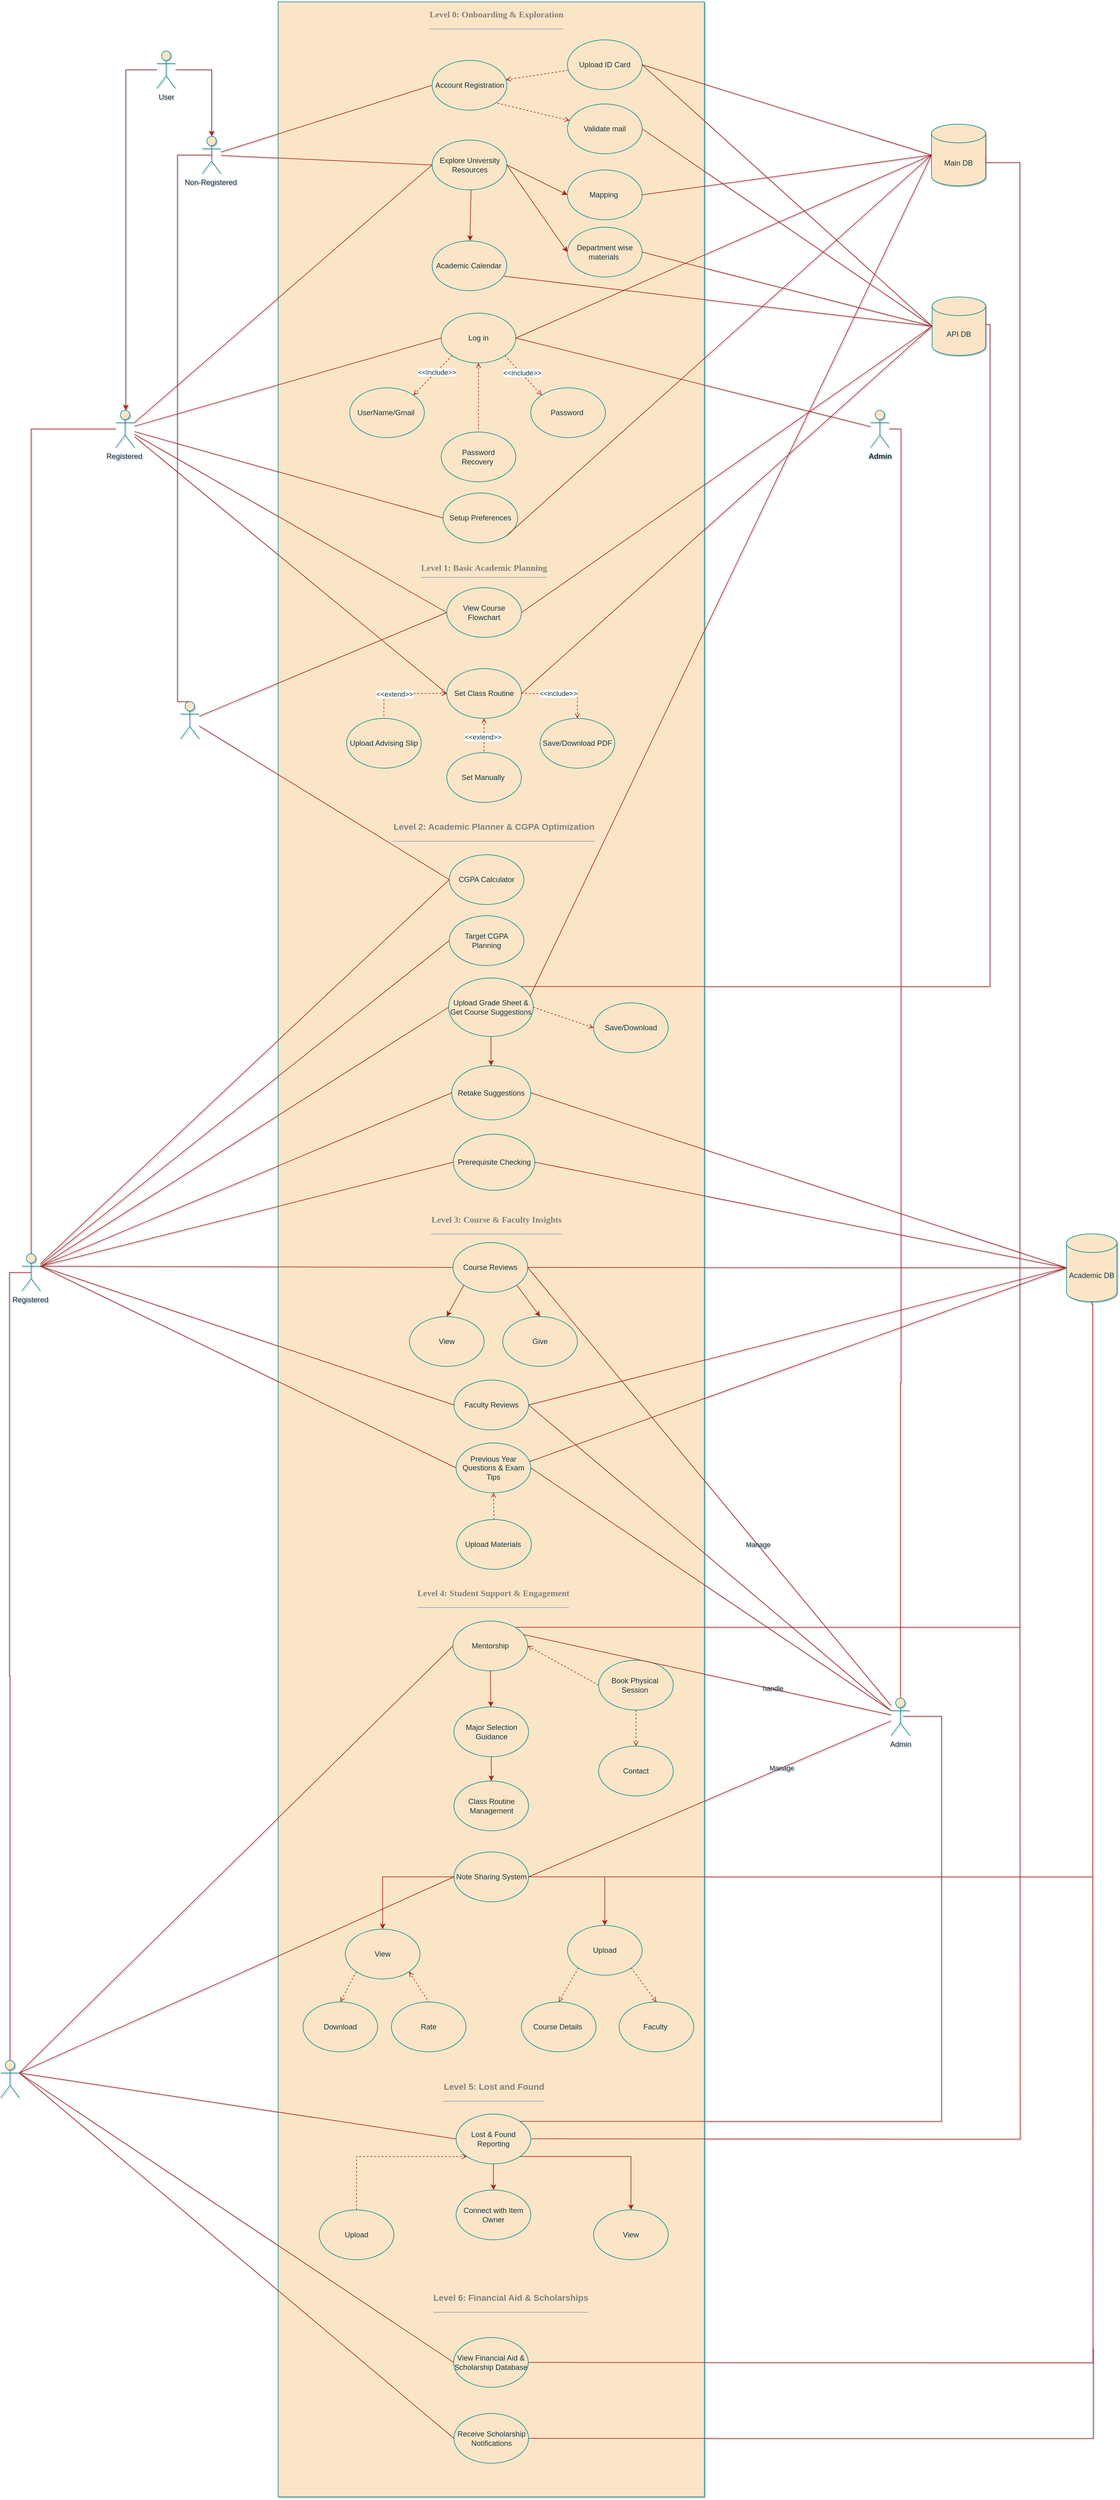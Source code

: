 <mxfile version="26.2.14">
  <diagram name="Page-1" id="P93JPWheiozPxKUeNlvs">
    <mxGraphModel dx="1562" dy="1827" grid="0" gridSize="10" guides="1" tooltips="1" connect="1" arrows="0" fold="1" page="0" pageScale="1" pageWidth="1100" pageHeight="850" background="none" math="0" shadow="1">
      <root>
        <mxCell id="0" />
        <mxCell id="1" parent="0" />
        <mxCell id="xz2P--zzeJn1XuwoJLOq-37" style="rounded=0;orthogonalLoop=1;jettySize=auto;html=1;endArrow=none;startFill=0;entryX=0.5;entryY=0.5;entryDx=0;entryDy=0;entryPerimeter=0;edgeStyle=elbowEdgeStyle;exitX=0.5;exitY=0;exitDx=0;exitDy=0;exitPerimeter=0;labelBackgroundColor=none;fontColor=default;strokeColor=#A8201A;" parent="1" source="xz2P--zzeJn1XuwoJLOq-36" edge="1">
          <mxGeometry relative="1" as="geometry">
            <mxPoint x="65" y="647" as="sourcePoint" />
            <mxPoint x="92" y="-263.0" as="targetPoint" />
            <Array as="points">
              <mxPoint x="36" y="236" />
            </Array>
          </mxGeometry>
        </mxCell>
        <mxCell id="wq_cdWP_0D8ncxT4c9OT-6" value="Non-Registered&amp;nbsp;" style="shape=umlActor;verticalLabelPosition=bottom;verticalAlign=top;html=1;outlineConnect=0;labelBackgroundColor=none;fillColor=#FAE5C7;strokeColor=#0F8B8D;fontColor=#143642;" parent="1" vertex="1">
          <mxGeometry x="76" y="-293" width="30" height="60" as="geometry" />
        </mxCell>
        <mxCell id="wq_cdWP_0D8ncxT4c9OT-16" value="" style="whiteSpace=wrap;html=1;labelBackgroundColor=none;fillColor=#FAE5C7;strokeColor=#0F8B8D;fontColor=#143642;" parent="1" vertex="1">
          <mxGeometry x="358" y="-497" width="309" height="23" as="geometry" />
        </mxCell>
        <mxCell id="wq_cdWP_0D8ncxT4c9OT-1" value="" style="rounded=0;whiteSpace=wrap;html=1;labelBackgroundColor=none;fillColor=#FAE5C7;strokeColor=#0F8B8D;fontColor=#143642;" parent="1" vertex="1">
          <mxGeometry x="198" y="-509" width="685" height="4008" as="geometry" />
        </mxCell>
        <mxCell id="wq_cdWP_0D8ncxT4c9OT-5" value="" style="edgeStyle=orthogonalEdgeStyle;rounded=0;orthogonalLoop=1;jettySize=auto;html=1;labelBackgroundColor=none;fontColor=default;strokeColor=#A8201A;" parent="1" source="wq_cdWP_0D8ncxT4c9OT-2" target="wq_cdWP_0D8ncxT4c9OT-4" edge="1">
          <mxGeometry relative="1" as="geometry">
            <Array as="points">
              <mxPoint x="-47" y="-400" />
            </Array>
          </mxGeometry>
        </mxCell>
        <mxCell id="wq_cdWP_0D8ncxT4c9OT-7" value="" style="edgeStyle=orthogonalEdgeStyle;rounded=0;orthogonalLoop=1;jettySize=auto;html=1;labelBackgroundColor=none;fontColor=default;strokeColor=#A8201A;" parent="1" source="wq_cdWP_0D8ncxT4c9OT-2" target="wq_cdWP_0D8ncxT4c9OT-6" edge="1">
          <mxGeometry relative="1" as="geometry" />
        </mxCell>
        <mxCell id="wq_cdWP_0D8ncxT4c9OT-2" value="User" style="shape=umlActor;verticalLabelPosition=bottom;verticalAlign=top;html=1;outlineConnect=0;labelBackgroundColor=none;fillColor=#FAE5C7;strokeColor=#0F8B8D;fontColor=#143642;" parent="1" vertex="1">
          <mxGeometry x="3" y="-430" width="30" height="60" as="geometry" />
        </mxCell>
        <mxCell id="wq_cdWP_0D8ncxT4c9OT-3" value="&lt;b&gt;Admin&lt;/b&gt;" style="shape=umlActor;verticalLabelPosition=bottom;verticalAlign=top;html=1;outlineConnect=0;labelBackgroundColor=none;fillColor=#FAE5C7;strokeColor=#0F8B8D;fontColor=#143642;" parent="1" vertex="1">
          <mxGeometry x="1150" y="147" width="30" height="60" as="geometry" />
        </mxCell>
        <mxCell id="wq_cdWP_0D8ncxT4c9OT-41" style="rounded=0;orthogonalLoop=1;jettySize=auto;html=1;entryX=0;entryY=0.5;entryDx=0;entryDy=0;labelBackgroundColor=none;fontColor=default;endArrow=none;startFill=0;strokeColor=#A8201A;" parent="1" source="wq_cdWP_0D8ncxT4c9OT-4" target="wq_cdWP_0D8ncxT4c9OT-39" edge="1">
          <mxGeometry relative="1" as="geometry" />
        </mxCell>
        <mxCell id="wq_cdWP_0D8ncxT4c9OT-42" style="rounded=0;orthogonalLoop=1;jettySize=auto;html=1;entryX=0;entryY=0.5;entryDx=0;entryDy=0;labelBackgroundColor=none;fontColor=default;endArrow=none;startFill=0;strokeColor=#A8201A;" parent="1" source="wq_cdWP_0D8ncxT4c9OT-4" target="wq_cdWP_0D8ncxT4c9OT-12" edge="1">
          <mxGeometry relative="1" as="geometry" />
        </mxCell>
        <mxCell id="wq_cdWP_0D8ncxT4c9OT-43" style="rounded=0;orthogonalLoop=1;jettySize=auto;html=1;entryX=0;entryY=0.5;entryDx=0;entryDy=0;endArrow=none;startFill=0;labelBackgroundColor=none;fontColor=default;exitX=1;exitY=0.333;exitDx=0;exitDy=0;exitPerimeter=0;strokeColor=#A8201A;" parent="1" source="wq_cdWP_0D8ncxT4c9OT-4" target="wq_cdWP_0D8ncxT4c9OT-9" edge="1">
          <mxGeometry relative="1" as="geometry">
            <mxPoint x="-32" y="131" as="sourcePoint" />
          </mxGeometry>
        </mxCell>
        <mxCell id="wq_cdWP_0D8ncxT4c9OT-53" value="" style="edgeStyle=orthogonalEdgeStyle;rounded=0;orthogonalLoop=1;jettySize=auto;html=1;labelBackgroundColor=none;fontColor=default;endArrow=none;startFill=0;strokeColor=#A8201A;" parent="1" source="wq_cdWP_0D8ncxT4c9OT-4" target="wq_cdWP_0D8ncxT4c9OT-52" edge="1">
          <mxGeometry relative="1" as="geometry" />
        </mxCell>
        <mxCell id="wq_cdWP_0D8ncxT4c9OT-4" value="Registered&amp;nbsp;" style="shape=umlActor;verticalLabelPosition=bottom;verticalAlign=top;html=1;outlineConnect=0;labelBackgroundColor=none;fillColor=#FAE5C7;strokeColor=#0F8B8D;fontColor=#143642;" parent="1" vertex="1">
          <mxGeometry x="-63" y="147" width="30" height="60" as="geometry" />
        </mxCell>
        <mxCell id="wq_cdWP_0D8ncxT4c9OT-38" style="rounded=0;orthogonalLoop=1;jettySize=auto;html=1;entryX=0;entryY=0.5;entryDx=0;entryDy=0;labelBackgroundColor=none;fontColor=default;endArrow=none;startFill=0;strokeColor=#A8201A;" parent="1" source="wq_cdWP_0D8ncxT4c9OT-6" target="wq_cdWP_0D8ncxT4c9OT-8" edge="1">
          <mxGeometry relative="1" as="geometry" />
        </mxCell>
        <mxCell id="wq_cdWP_0D8ncxT4c9OT-57" style="rounded=0;orthogonalLoop=1;jettySize=auto;html=1;entryX=0;entryY=0.5;entryDx=0;entryDy=0;labelBackgroundColor=none;fontColor=default;endArrow=none;startFill=0;strokeColor=#A8201A;" parent="1" source="wq_cdWP_0D8ncxT4c9OT-6" target="wq_cdWP_0D8ncxT4c9OT-9" edge="1">
          <mxGeometry relative="1" as="geometry" />
        </mxCell>
        <mxCell id="wq_cdWP_0D8ncxT4c9OT-45" value="" style="rounded=0;orthogonalLoop=1;jettySize=auto;html=1;dashed=1;endArrow=none;endFill=0;labelBackgroundColor=none;fontColor=default;strokeColor=#A8201A;startArrow=open;startFill=0;" parent="1" source="wq_cdWP_0D8ncxT4c9OT-8" target="wq_cdWP_0D8ncxT4c9OT-44" edge="1">
          <mxGeometry relative="1" as="geometry" />
        </mxCell>
        <mxCell id="wq_cdWP_0D8ncxT4c9OT-8" value="Account Registration" style="ellipse;whiteSpace=wrap;html=1;labelBackgroundColor=none;fillColor=#FAE5C7;strokeColor=#0F8B8D;fontColor=#143642;" parent="1" vertex="1">
          <mxGeometry x="445.5" y="-415" width="120" height="80" as="geometry" />
        </mxCell>
        <mxCell id="wq_cdWP_0D8ncxT4c9OT-55" value="" style="rounded=0;orthogonalLoop=1;jettySize=auto;html=1;labelBackgroundColor=none;fontColor=default;endArrow=classic;startFill=0;endFill=1;entryX=0;entryY=0.5;entryDx=0;entryDy=0;exitX=1;exitY=0.5;exitDx=0;exitDy=0;strokeColor=#A8201A;" parent="1" source="wq_cdWP_0D8ncxT4c9OT-9" target="wq_cdWP_0D8ncxT4c9OT-54" edge="1">
          <mxGeometry relative="1" as="geometry" />
        </mxCell>
        <mxCell id="T9pe41_OrmJiy2pwNrou-3" style="rounded=0;orthogonalLoop=1;jettySize=auto;html=1;exitX=0.521;exitY=0.997;exitDx=0;exitDy=0;labelBackgroundColor=none;fontColor=default;strokeColor=#A8201A;exitPerimeter=0;" parent="1" source="wq_cdWP_0D8ncxT4c9OT-9" target="T9pe41_OrmJiy2pwNrou-2" edge="1">
          <mxGeometry relative="1" as="geometry" />
        </mxCell>
        <mxCell id="wq_cdWP_0D8ncxT4c9OT-9" value="Explore University Resources" style="ellipse;whiteSpace=wrap;html=1;labelBackgroundColor=none;fillColor=#FAE5C7;strokeColor=#0F8B8D;fontColor=#143642;" parent="1" vertex="1">
          <mxGeometry x="445.5" y="-287" width="120" height="80" as="geometry" />
        </mxCell>
        <mxCell id="xz2P--zzeJn1XuwoJLOq-43" style="rounded=0;orthogonalLoop=1;jettySize=auto;html=1;exitX=0;exitY=0.5;exitDx=0;exitDy=0;endArrow=none;startFill=0;labelBackgroundColor=none;strokeColor=#A8201A;fontColor=default;" parent="1" source="wq_cdWP_0D8ncxT4c9OT-10" target="xz2P--zzeJn1XuwoJLOq-36" edge="1">
          <mxGeometry relative="1" as="geometry" />
        </mxCell>
        <mxCell id="xz2P--zzeJn1XuwoJLOq-44" style="rounded=0;orthogonalLoop=1;jettySize=auto;html=1;exitX=0;exitY=0.5;exitDx=0;exitDy=0;endArrow=none;startFill=0;labelBackgroundColor=none;strokeColor=#A8201A;fontColor=default;" parent="1" source="wq_cdWP_0D8ncxT4c9OT-10" target="wq_cdWP_0D8ncxT4c9OT-52" edge="1">
          <mxGeometry relative="1" as="geometry" />
        </mxCell>
        <mxCell id="wq_cdWP_0D8ncxT4c9OT-10" value="CGPA Calculator" style="ellipse;whiteSpace=wrap;html=1;labelBackgroundColor=none;fillColor=#FAE5C7;strokeColor=#0F8B8D;fontColor=#143642;" parent="1" vertex="1">
          <mxGeometry x="473" y="861" width="120" height="80" as="geometry" />
        </mxCell>
        <mxCell id="xz2P--zzeJn1XuwoJLOq-22" style="rounded=0;orthogonalLoop=1;jettySize=auto;html=1;exitX=1;exitY=0.5;exitDx=0;exitDy=0;entryX=0;entryY=0.5;entryDx=0;entryDy=0;entryPerimeter=0;endArrow=none;startFill=0;labelBackgroundColor=none;fontColor=default;strokeColor=#A8201A;" parent="1" source="wq_cdWP_0D8ncxT4c9OT-11" target="T9pe41_OrmJiy2pwNrou-7" edge="1">
          <mxGeometry relative="1" as="geometry">
            <mxPoint x="1118.5" y="111.75" as="targetPoint" />
          </mxGeometry>
        </mxCell>
        <mxCell id="xz2P--zzeJn1XuwoJLOq-26" style="rounded=0;orthogonalLoop=1;jettySize=auto;html=1;exitX=0;exitY=0.5;exitDx=0;exitDy=0;endArrow=none;startFill=0;labelBackgroundColor=none;fontColor=default;strokeColor=#A8201A;" parent="1" source="wq_cdWP_0D8ncxT4c9OT-11" target="wq_cdWP_0D8ncxT4c9OT-4" edge="1">
          <mxGeometry relative="1" as="geometry" />
        </mxCell>
        <mxCell id="xz2P--zzeJn1XuwoJLOq-39" style="rounded=0;orthogonalLoop=1;jettySize=auto;html=1;exitX=0;exitY=0.5;exitDx=0;exitDy=0;endArrow=none;startFill=0;labelBackgroundColor=none;fontColor=default;strokeColor=#A8201A;" parent="1" source="wq_cdWP_0D8ncxT4c9OT-11" target="xz2P--zzeJn1XuwoJLOq-36" edge="1">
          <mxGeometry relative="1" as="geometry" />
        </mxCell>
        <mxCell id="wq_cdWP_0D8ncxT4c9OT-11" value="View Course Flowchart" style="ellipse;whiteSpace=wrap;html=1;labelBackgroundColor=none;fillColor=#FAE5C7;strokeColor=#0F8B8D;fontColor=#143642;" parent="1" vertex="1">
          <mxGeometry x="469" y="432" width="120" height="80" as="geometry" />
        </mxCell>
        <mxCell id="wq_cdWP_0D8ncxT4c9OT-12" value="Setup Preferences" style="ellipse;whiteSpace=wrap;html=1;labelBackgroundColor=none;fillColor=#FAE5C7;strokeColor=#0F8B8D;fontColor=#143642;" parent="1" vertex="1">
          <mxGeometry x="463" y="280" width="120" height="80" as="geometry" />
        </mxCell>
        <mxCell id="xz2P--zzeJn1XuwoJLOq-28" style="edgeStyle=orthogonalEdgeStyle;rounded=0;orthogonalLoop=1;jettySize=auto;html=1;exitX=0;exitY=0.5;exitDx=0;exitDy=0;entryX=0.5;entryY=0;entryDx=0;entryDy=0;endArrow=none;endFill=0;dashed=1;labelBackgroundColor=none;fontColor=default;strokeColor=#A8201A;startArrow=open;startFill=0;" parent="1" source="wq_cdWP_0D8ncxT4c9OT-13" target="xz2P--zzeJn1XuwoJLOq-27" edge="1">
          <mxGeometry relative="1" as="geometry" />
        </mxCell>
        <mxCell id="xz2P--zzeJn1XuwoJLOq-140" value="&amp;lt;&amp;lt;extend&amp;gt;&amp;gt;" style="edgeLabel;html=1;align=center;verticalAlign=middle;resizable=0;points=[];strokeColor=#0F8B8D;fontColor=#143642;fillColor=#FAE5C7;" parent="xz2P--zzeJn1XuwoJLOq-28" vertex="1" connectable="0">
          <mxGeometry x="0.199" y="1" relative="1" as="geometry">
            <mxPoint as="offset" />
          </mxGeometry>
        </mxCell>
        <mxCell id="xz2P--zzeJn1XuwoJLOq-30" style="edgeStyle=orthogonalEdgeStyle;rounded=0;orthogonalLoop=1;jettySize=auto;html=1;exitX=1;exitY=0.5;exitDx=0;exitDy=0;entryX=0.5;entryY=0;entryDx=0;entryDy=0;dashed=1;endArrow=open;endFill=0;labelBackgroundColor=none;fontColor=default;strokeColor=#A8201A;" parent="1" source="wq_cdWP_0D8ncxT4c9OT-13" target="xz2P--zzeJn1XuwoJLOq-29" edge="1">
          <mxGeometry relative="1" as="geometry" />
        </mxCell>
        <mxCell id="xz2P--zzeJn1XuwoJLOq-141" value="" style="edgeLabel;html=1;align=center;verticalAlign=middle;resizable=0;points=[];strokeColor=#0F8B8D;fontColor=#143642;fillColor=#FAE5C7;" parent="xz2P--zzeJn1XuwoJLOq-30" vertex="1" connectable="0">
          <mxGeometry x="-0.505" y="2" relative="1" as="geometry">
            <mxPoint as="offset" />
          </mxGeometry>
        </mxCell>
        <mxCell id="xz2P--zzeJn1XuwoJLOq-142" value="&amp;lt;&amp;lt;include&amp;gt;&amp;gt;" style="edgeLabel;html=1;align=center;verticalAlign=middle;resizable=0;points=[];strokeColor=#0F8B8D;fontColor=#143642;fillColor=#FAE5C7;" parent="xz2P--zzeJn1XuwoJLOq-30" vertex="1" connectable="0">
          <mxGeometry x="-0.095" relative="1" as="geometry">
            <mxPoint as="offset" />
          </mxGeometry>
        </mxCell>
        <mxCell id="xz2P--zzeJn1XuwoJLOq-33" style="rounded=0;orthogonalLoop=1;jettySize=auto;html=1;exitX=0;exitY=0.5;exitDx=0;exitDy=0;endArrow=none;startFill=0;labelBackgroundColor=none;fontColor=default;strokeColor=#A8201A;" parent="1" source="wq_cdWP_0D8ncxT4c9OT-13" target="wq_cdWP_0D8ncxT4c9OT-4" edge="1">
          <mxGeometry relative="1" as="geometry" />
        </mxCell>
        <mxCell id="xz2P--zzeJn1XuwoJLOq-42" style="edgeStyle=orthogonalEdgeStyle;rounded=0;orthogonalLoop=1;jettySize=auto;html=1;exitX=0.5;exitY=1;exitDx=0;exitDy=0;entryX=0.5;entryY=0;entryDx=0;entryDy=0;startArrow=open;startFill=0;endArrow=none;dashed=1;labelBackgroundColor=none;fontColor=default;strokeColor=#A8201A;" parent="1" source="wq_cdWP_0D8ncxT4c9OT-13" target="xz2P--zzeJn1XuwoJLOq-41" edge="1">
          <mxGeometry relative="1" as="geometry" />
        </mxCell>
        <mxCell id="xz2P--zzeJn1XuwoJLOq-143" value="&amp;lt;&amp;lt;extend&amp;gt;&amp;gt;" style="edgeLabel;html=1;align=center;verticalAlign=middle;resizable=0;points=[];strokeColor=#0F8B8D;fontColor=#143642;fillColor=#FAE5C7;" parent="xz2P--zzeJn1XuwoJLOq-42" vertex="1" connectable="0">
          <mxGeometry x="0.097" y="-2" relative="1" as="geometry">
            <mxPoint as="offset" />
          </mxGeometry>
        </mxCell>
        <mxCell id="wq_cdWP_0D8ncxT4c9OT-13" value="Set Class Routine" style="ellipse;whiteSpace=wrap;html=1;labelBackgroundColor=none;fillColor=#FAE5C7;strokeColor=#0F8B8D;fontColor=#143642;" parent="1" vertex="1">
          <mxGeometry x="469" y="562" width="120" height="80" as="geometry" />
        </mxCell>
        <mxCell id="xz2P--zzeJn1XuwoJLOq-46" style="rounded=0;orthogonalLoop=1;jettySize=auto;html=1;exitX=0;exitY=0.5;exitDx=0;exitDy=0;endArrow=none;startFill=0;labelBackgroundColor=none;strokeColor=#A8201A;fontColor=default;" parent="1" source="wq_cdWP_0D8ncxT4c9OT-14" target="wq_cdWP_0D8ncxT4c9OT-52" edge="1">
          <mxGeometry relative="1" as="geometry" />
        </mxCell>
        <mxCell id="xz2P--zzeJn1XuwoJLOq-47" style="rounded=0;orthogonalLoop=1;jettySize=auto;html=1;exitX=0.5;exitY=1;exitDx=0;exitDy=0;labelBackgroundColor=none;strokeColor=#A8201A;fontColor=default;" parent="1" source="wq_cdWP_0D8ncxT4c9OT-14" target="wq_cdWP_0D8ncxT4c9OT-19" edge="1">
          <mxGeometry relative="1" as="geometry" />
        </mxCell>
        <mxCell id="xz2P--zzeJn1XuwoJLOq-53" style="rounded=0;orthogonalLoop=1;jettySize=auto;html=1;exitX=1;exitY=0.5;exitDx=0;exitDy=0;entryX=0;entryY=0.5;entryDx=0;entryDy=0;dashed=1;endArrow=open;endFill=0;labelBackgroundColor=none;strokeColor=#A8201A;fontColor=default;" parent="1" source="wq_cdWP_0D8ncxT4c9OT-14" target="xz2P--zzeJn1XuwoJLOq-48" edge="1">
          <mxGeometry relative="1" as="geometry" />
        </mxCell>
        <mxCell id="wq_cdWP_0D8ncxT4c9OT-14" value="Upload Grade Sheet &amp;amp; Get Course Suggestions" style="ellipse;whiteSpace=wrap;html=1;labelBackgroundColor=none;fillColor=#FAE5C7;strokeColor=#0F8B8D;fontColor=#143642;" parent="1" vertex="1">
          <mxGeometry x="472" y="1059" width="136" height="94" as="geometry" />
        </mxCell>
        <mxCell id="wq_cdWP_0D8ncxT4c9OT-15" value="&lt;h3&gt;&lt;b&gt;&lt;font style=&quot;color: rgb(128, 128, 128);&quot; face=&quot;Verdana&quot;&gt;Level 0: Onboarding &amp;amp; Exploration&lt;/font&gt;&lt;/b&gt;&lt;/h3&gt;&lt;hr&gt;" style="text;html=1;align=center;verticalAlign=middle;whiteSpace=wrap;rounded=0;labelBackgroundColor=none;fontColor=#143642;" parent="1" vertex="1">
          <mxGeometry x="393" y="-496" width="312" height="22" as="geometry" />
        </mxCell>
        <mxCell id="wq_cdWP_0D8ncxT4c9OT-17" value="&lt;h3&gt;&lt;b&gt;&lt;font face=&quot;Verdana&quot; style=&quot;color: rgb(128, 128, 128);&quot;&gt;Level 1: Basic Academic Planning&lt;/font&gt;&lt;/b&gt;&lt;hr&gt;&lt;/h3&gt;&lt;h3&gt;&lt;/h3&gt;" style="text;html=1;align=center;verticalAlign=middle;whiteSpace=wrap;rounded=0;labelBackgroundColor=none;fontColor=#143642;" parent="1" vertex="1">
          <mxGeometry x="373" y="393" width="312" height="22" as="geometry" />
        </mxCell>
        <mxCell id="wq_cdWP_0D8ncxT4c9OT-18" value="&lt;h3&gt;&lt;font style=&quot;color: rgb(128, 128, 128);&quot;&gt;Level 2: Academic Planner &amp;amp; CGPA Optimization&lt;/font&gt;&lt;/h3&gt;&lt;hr&gt;" style="text;html=1;align=center;verticalAlign=middle;whiteSpace=wrap;rounded=0;labelBackgroundColor=none;fontColor=#143642;" parent="1" vertex="1">
          <mxGeometry x="351" y="805" width="388" height="30" as="geometry" />
        </mxCell>
        <mxCell id="wq_cdWP_0D8ncxT4c9OT-19" value="Retake Suggestions" style="ellipse;whiteSpace=wrap;html=1;labelBackgroundColor=none;fillColor=#FAE5C7;strokeColor=#0F8B8D;fontColor=#143642;" parent="1" vertex="1">
          <mxGeometry x="477" y="1200" width="127" height="87" as="geometry" />
        </mxCell>
        <mxCell id="xz2P--zzeJn1XuwoJLOq-45" style="rounded=0;orthogonalLoop=1;jettySize=auto;html=1;exitX=0;exitY=0.5;exitDx=0;exitDy=0;endArrow=none;startFill=0;labelBackgroundColor=none;strokeColor=#A8201A;fontColor=default;" parent="1" source="wq_cdWP_0D8ncxT4c9OT-21" target="wq_cdWP_0D8ncxT4c9OT-52" edge="1">
          <mxGeometry relative="1" as="geometry" />
        </mxCell>
        <mxCell id="wq_cdWP_0D8ncxT4c9OT-21" value="Target CGPA Planning" style="ellipse;whiteSpace=wrap;html=1;labelBackgroundColor=none;fillColor=#FAE5C7;strokeColor=#0F8B8D;fontColor=#143642;" parent="1" vertex="1">
          <mxGeometry x="473" y="959" width="120" height="80" as="geometry" />
        </mxCell>
        <mxCell id="xz2P--zzeJn1XuwoJLOq-96" style="rounded=0;orthogonalLoop=1;jettySize=auto;html=1;exitX=0.5;exitY=1;exitDx=0;exitDy=0;labelBackgroundColor=none;strokeColor=#A8201A;fontColor=default;" parent="1" source="wq_cdWP_0D8ncxT4c9OT-22" target="wq_cdWP_0D8ncxT4c9OT-31" edge="1">
          <mxGeometry relative="1" as="geometry" />
        </mxCell>
        <mxCell id="wq_cdWP_0D8ncxT4c9OT-22" value="Major Selection Guidance" style="ellipse;whiteSpace=wrap;html=1;labelBackgroundColor=none;fillColor=#FAE5C7;strokeColor=#0F8B8D;fontColor=#143642;" parent="1" vertex="1">
          <mxGeometry x="480.5" y="2230" width="120" height="80" as="geometry" />
        </mxCell>
        <mxCell id="wq_cdWP_0D8ncxT4c9OT-23" value="Prerequisite Checking" style="ellipse;whiteSpace=wrap;html=1;labelBackgroundColor=none;fillColor=#FAE5C7;strokeColor=#0F8B8D;fontColor=#143642;" parent="1" vertex="1">
          <mxGeometry x="479.5" y="1310" width="131" height="90" as="geometry" />
        </mxCell>
        <mxCell id="xz2P--zzeJn1XuwoJLOq-95" style="rounded=0;orthogonalLoop=1;jettySize=auto;html=1;exitX=0.5;exitY=1;exitDx=0;exitDy=0;labelBackgroundColor=none;strokeColor=#A8201A;fontColor=default;" parent="1" source="wq_cdWP_0D8ncxT4c9OT-24" target="wq_cdWP_0D8ncxT4c9OT-22" edge="1">
          <mxGeometry relative="1" as="geometry" />
        </mxCell>
        <mxCell id="wq_cdWP_0D8ncxT4c9OT-24" value="Mentorship" style="ellipse;whiteSpace=wrap;html=1;labelBackgroundColor=none;fillColor=#FAE5C7;strokeColor=#0F8B8D;fontColor=#143642;" parent="1" vertex="1">
          <mxGeometry x="479" y="2092" width="120" height="80" as="geometry" />
        </mxCell>
        <mxCell id="xz2P--zzeJn1XuwoJLOq-65" style="rounded=0;orthogonalLoop=1;jettySize=auto;html=1;exitX=0;exitY=1;exitDx=0;exitDy=0;entryX=0.5;entryY=0;entryDx=0;entryDy=0;labelBackgroundColor=none;strokeColor=#A8201A;fontColor=default;" parent="1" source="wq_cdWP_0D8ncxT4c9OT-25" target="xz2P--zzeJn1XuwoJLOq-63" edge="1">
          <mxGeometry relative="1" as="geometry" />
        </mxCell>
        <mxCell id="xz2P--zzeJn1XuwoJLOq-70" style="rounded=0;orthogonalLoop=1;jettySize=auto;html=1;exitX=1;exitY=1;exitDx=0;exitDy=0;entryX=0.5;entryY=0;entryDx=0;entryDy=0;labelBackgroundColor=none;strokeColor=#A8201A;fontColor=default;" parent="1" source="wq_cdWP_0D8ncxT4c9OT-25" target="xz2P--zzeJn1XuwoJLOq-69" edge="1">
          <mxGeometry relative="1" as="geometry" />
        </mxCell>
        <mxCell id="wq_cdWP_0D8ncxT4c9OT-25" value="Course Reviews" style="ellipse;whiteSpace=wrap;html=1;labelBackgroundColor=none;fillColor=#FAE5C7;strokeColor=#0F8B8D;fontColor=#143642;" parent="1" vertex="1">
          <mxGeometry x="479" y="1484" width="120" height="80" as="geometry" />
        </mxCell>
        <mxCell id="wq_cdWP_0D8ncxT4c9OT-26" value="Faculty Reviews" style="ellipse;whiteSpace=wrap;html=1;labelBackgroundColor=none;fillColor=#FAE5C7;strokeColor=#0F8B8D;fontColor=#143642;" parent="1" vertex="1">
          <mxGeometry x="480.5" y="1705" width="120" height="80" as="geometry" />
        </mxCell>
        <mxCell id="xz2P--zzeJn1XuwoJLOq-68" style="rounded=0;orthogonalLoop=1;jettySize=auto;html=1;exitX=0.983;exitY=0.375;exitDx=0;exitDy=0;entryX=0;entryY=0.5;entryDx=0;entryDy=0;entryPerimeter=0;endArrow=none;startFill=0;exitPerimeter=0;labelBackgroundColor=none;strokeColor=#A8201A;fontColor=default;" parent="1" source="wq_cdWP_0D8ncxT4c9OT-27" target="xz2P--zzeJn1XuwoJLOq-52" edge="1">
          <mxGeometry relative="1" as="geometry">
            <mxPoint x="1239.667" y="1217.0" as="targetPoint" />
          </mxGeometry>
        </mxCell>
        <mxCell id="wq_cdWP_0D8ncxT4c9OT-27" value="Previous Year Questions &amp;amp; Exam Tips" style="ellipse;whiteSpace=wrap;html=1;labelBackgroundColor=none;fillColor=#FAE5C7;strokeColor=#0F8B8D;fontColor=#143642;" parent="1" vertex="1">
          <mxGeometry x="484" y="1806" width="120" height="80" as="geometry" />
        </mxCell>
        <mxCell id="wq_cdWP_0D8ncxT4c9OT-28" value="&lt;h3&gt;&lt;b&gt;&lt;font face=&quot;Verdana&quot; style=&quot;color: rgb(128, 128, 128);&quot;&gt;Level 3: Course &amp;amp; Faculty Insights&lt;/font&gt;&lt;/b&gt;&lt;/h3&gt;&lt;hr&gt;&lt;h3&gt;&lt;/h3&gt;" style="text;html=1;align=center;verticalAlign=middle;whiteSpace=wrap;rounded=0;labelBackgroundColor=none;fontColor=#143642;" parent="1" vertex="1">
          <mxGeometry x="355" y="1440" width="388" height="30" as="geometry" />
        </mxCell>
        <mxCell id="wq_cdWP_0D8ncxT4c9OT-29" value="&lt;h3&gt;&lt;b&gt;&lt;font style=&quot;color: rgb(128, 128, 128);&quot; face=&quot;Verdana&quot;&gt;Level 4: Student Support &amp;amp; Engagement&lt;/font&gt;&lt;/b&gt;&lt;/h3&gt;&lt;hr&gt;&lt;h3&gt;&lt;/h3&gt;" style="text;html=1;align=center;verticalAlign=middle;whiteSpace=wrap;rounded=0;labelBackgroundColor=none;fontColor=#143642;" parent="1" vertex="1">
          <mxGeometry x="350" y="2040" width="388" height="30" as="geometry" />
        </mxCell>
        <mxCell id="wq_cdWP_0D8ncxT4c9OT-30" value="Connect with Item Owner" style="ellipse;whiteSpace=wrap;html=1;labelBackgroundColor=none;fillColor=#FAE5C7;strokeColor=#0F8B8D;fontColor=#143642;" parent="1" vertex="1">
          <mxGeometry x="484" y="3006" width="120" height="80" as="geometry" />
        </mxCell>
        <mxCell id="wq_cdWP_0D8ncxT4c9OT-31" value="Class Routine Management" style="ellipse;whiteSpace=wrap;html=1;labelBackgroundColor=none;fillColor=#FAE5C7;strokeColor=#0F8B8D;fontColor=#143642;" parent="1" vertex="1">
          <mxGeometry x="480.5" y="2349" width="120" height="80" as="geometry" />
        </mxCell>
        <mxCell id="xz2P--zzeJn1XuwoJLOq-88" style="edgeStyle=orthogonalEdgeStyle;rounded=0;orthogonalLoop=1;jettySize=auto;html=1;exitX=1;exitY=0.5;exitDx=0;exitDy=0;entryX=0.5;entryY=0;entryDx=0;entryDy=0;labelBackgroundColor=none;strokeColor=#A8201A;fontColor=default;" parent="1" source="wq_cdWP_0D8ncxT4c9OT-32" target="xz2P--zzeJn1XuwoJLOq-86" edge="1">
          <mxGeometry relative="1" as="geometry" />
        </mxCell>
        <mxCell id="xz2P--zzeJn1XuwoJLOq-115" style="rounded=0;orthogonalLoop=1;jettySize=auto;html=1;exitX=1;exitY=0.5;exitDx=0;exitDy=0;endArrow=none;startFill=0;labelBackgroundColor=none;strokeColor=#A8201A;fontColor=default;" parent="1" source="wq_cdWP_0D8ncxT4c9OT-32" target="wq_cdWP_0D8ncxT4c9OT-50" edge="1">
          <mxGeometry relative="1" as="geometry" />
        </mxCell>
        <mxCell id="xz2P--zzeJn1XuwoJLOq-117" value="Manage" style="edgeLabel;html=1;align=center;verticalAlign=middle;resizable=0;points=[];labelBackgroundColor=none;fontColor=#143642;" parent="xz2P--zzeJn1XuwoJLOq-115" vertex="1" connectable="0">
          <mxGeometry x="0.395" relative="1" as="geometry">
            <mxPoint as="offset" />
          </mxGeometry>
        </mxCell>
        <mxCell id="wq_cdWP_0D8ncxT4c9OT-32" value="Note Sharing System" style="ellipse;whiteSpace=wrap;html=1;labelBackgroundColor=none;fillColor=#FAE5C7;strokeColor=#0F8B8D;fontColor=#143642;" parent="1" vertex="1">
          <mxGeometry x="480.5" y="2463" width="120" height="80" as="geometry" />
        </mxCell>
        <mxCell id="xz2P--zzeJn1XuwoJLOq-83" style="edgeStyle=orthogonalEdgeStyle;rounded=0;orthogonalLoop=1;jettySize=auto;html=1;exitX=0;exitY=1;exitDx=0;exitDy=0;entryX=0.5;entryY=0;entryDx=0;entryDy=0;startArrow=open;startFill=0;endArrow=none;dashed=1;labelBackgroundColor=none;strokeColor=#A8201A;fontColor=default;" parent="1" source="wq_cdWP_0D8ncxT4c9OT-33" target="xz2P--zzeJn1XuwoJLOq-81" edge="1">
          <mxGeometry relative="1" as="geometry" />
        </mxCell>
        <mxCell id="xz2P--zzeJn1XuwoJLOq-84" style="edgeStyle=orthogonalEdgeStyle;rounded=0;orthogonalLoop=1;jettySize=auto;html=1;exitX=1;exitY=1;exitDx=0;exitDy=0;labelBackgroundColor=none;strokeColor=#A8201A;fontColor=default;" parent="1" source="wq_cdWP_0D8ncxT4c9OT-33" target="xz2P--zzeJn1XuwoJLOq-82" edge="1">
          <mxGeometry relative="1" as="geometry" />
        </mxCell>
        <mxCell id="xz2P--zzeJn1XuwoJLOq-118" style="rounded=0;orthogonalLoop=1;jettySize=auto;html=1;exitX=0.5;exitY=1;exitDx=0;exitDy=0;labelBackgroundColor=none;strokeColor=#A8201A;fontColor=default;" parent="1" source="wq_cdWP_0D8ncxT4c9OT-33" target="wq_cdWP_0D8ncxT4c9OT-30" edge="1">
          <mxGeometry relative="1" as="geometry" />
        </mxCell>
        <mxCell id="xz2P--zzeJn1XuwoJLOq-127" style="edgeStyle=orthogonalEdgeStyle;rounded=0;orthogonalLoop=1;jettySize=auto;html=1;exitX=1;exitY=0.5;exitDx=0;exitDy=0;endArrow=none;startFill=0;labelBackgroundColor=none;strokeColor=#A8201A;fontColor=default;" parent="1" edge="1">
          <mxGeometry relative="1" as="geometry">
            <mxPoint x="1390" y="2067" as="targetPoint" />
            <mxPoint x="605.0" y="2923.77" as="sourcePoint" />
          </mxGeometry>
        </mxCell>
        <mxCell id="wq_cdWP_0D8ncxT4c9OT-33" value="Lost &amp;amp; Found Reporting" style="ellipse;whiteSpace=wrap;html=1;labelBackgroundColor=none;fillColor=#FAE5C7;strokeColor=#0F8B8D;fontColor=#143642;" parent="1" vertex="1">
          <mxGeometry x="484" y="2884" width="120" height="80" as="geometry" />
        </mxCell>
        <mxCell id="wq_cdWP_0D8ncxT4c9OT-34" value="&lt;h3&gt;&lt;b&gt;&lt;font style=&quot;color: rgb(128, 128, 128);&quot;&gt;Level 5: Lost and Found&lt;/font&gt;&lt;/b&gt;&lt;/h3&gt;&lt;hr&gt;&lt;h3&gt;&lt;/h3&gt;" style="text;html=1;align=center;verticalAlign=middle;whiteSpace=wrap;rounded=0;labelBackgroundColor=none;fontColor=#143642;" parent="1" vertex="1">
          <mxGeometry x="351" y="2833" width="388" height="30" as="geometry" />
        </mxCell>
        <mxCell id="wq_cdWP_0D8ncxT4c9OT-35" value="&lt;h3&gt;&lt;b&gt;&lt;font style=&quot;color: rgb(128, 128, 128);&quot;&gt;Level 6: Financial Aid &amp;amp; Scholarships&lt;/font&gt;&lt;/b&gt;&lt;/h3&gt;&lt;hr&gt;&lt;h3&gt;&lt;/h3&gt;" style="text;html=1;align=center;verticalAlign=middle;whiteSpace=wrap;rounded=0;labelBackgroundColor=none;fontColor=#143642;" parent="1" vertex="1">
          <mxGeometry x="378" y="3172" width="388" height="30" as="geometry" />
        </mxCell>
        <mxCell id="xz2P--zzeJn1XuwoJLOq-128" style="edgeStyle=orthogonalEdgeStyle;rounded=0;orthogonalLoop=1;jettySize=auto;html=1;exitX=1;exitY=0.5;exitDx=0;exitDy=0;endArrow=none;startFill=0;labelBackgroundColor=none;strokeColor=#A8201A;fontColor=default;" parent="1" edge="1">
          <mxGeometry relative="1" as="geometry">
            <mxPoint x="1507.0" y="2475.2" as="targetPoint" />
            <mxPoint x="599" y="3283" as="sourcePoint" />
          </mxGeometry>
        </mxCell>
        <mxCell id="wq_cdWP_0D8ncxT4c9OT-36" value="View Financial Aid &amp;amp; Scholarship Database" style="ellipse;whiteSpace=wrap;html=1;labelBackgroundColor=none;fillColor=#FAE5C7;strokeColor=#0F8B8D;fontColor=#143642;" parent="1" vertex="1">
          <mxGeometry x="480" y="3243" width="120" height="80" as="geometry" />
        </mxCell>
        <mxCell id="xz2P--zzeJn1XuwoJLOq-130" style="edgeStyle=orthogonalEdgeStyle;rounded=0;orthogonalLoop=1;jettySize=auto;html=1;exitX=1;exitY=0.5;exitDx=0;exitDy=0;endArrow=none;startFill=0;labelBackgroundColor=none;strokeColor=#A8201A;fontColor=default;" parent="1" edge="1">
          <mxGeometry relative="1" as="geometry">
            <mxPoint x="1506.967" y="3261.133" as="targetPoint" />
            <mxPoint x="599" y="3405" as="sourcePoint" />
            <Array as="points">
              <mxPoint x="1508" y="3405" />
              <mxPoint x="1508" y="3261" />
            </Array>
          </mxGeometry>
        </mxCell>
        <mxCell id="wq_cdWP_0D8ncxT4c9OT-37" value="Receive Scholarship Notifications" style="ellipse;whiteSpace=wrap;html=1;labelBackgroundColor=none;fillColor=#FAE5C7;strokeColor=#0F8B8D;fontColor=#143642;" parent="1" vertex="1">
          <mxGeometry x="480.5" y="3365" width="120" height="80" as="geometry" />
        </mxCell>
        <mxCell id="T9pe41_OrmJiy2pwNrou-18" style="rounded=0;orthogonalLoop=1;jettySize=auto;html=1;exitX=1;exitY=0.5;exitDx=0;exitDy=0;endArrow=none;startFill=0;labelBackgroundColor=none;fontColor=default;strokeColor=#A8201A;" parent="1" source="wq_cdWP_0D8ncxT4c9OT-39" target="wq_cdWP_0D8ncxT4c9OT-3" edge="1">
          <mxGeometry relative="1" as="geometry" />
        </mxCell>
        <mxCell id="xz2P--zzeJn1XuwoJLOq-12" style="rounded=0;orthogonalLoop=1;jettySize=auto;html=1;exitX=0;exitY=1;exitDx=0;exitDy=0;entryX=1;entryY=0;entryDx=0;entryDy=0;dashed=1;endArrow=open;endFill=0;labelBackgroundColor=none;fontColor=default;strokeColor=#A8201A;" parent="1" source="wq_cdWP_0D8ncxT4c9OT-39" target="xz2P--zzeJn1XuwoJLOq-11" edge="1">
          <mxGeometry relative="1" as="geometry" />
        </mxCell>
        <mxCell id="xz2P--zzeJn1XuwoJLOq-137" value="&amp;lt;&amp;lt;Include&amp;gt;&amp;gt;" style="edgeLabel;html=1;align=center;verticalAlign=middle;resizable=0;points=[];strokeColor=#0F8B8D;fontColor=#143642;fillColor=#FAE5C7;" parent="xz2P--zzeJn1XuwoJLOq-12" vertex="1" connectable="0">
          <mxGeometry x="-0.173" y="1" relative="1" as="geometry">
            <mxPoint as="offset" />
          </mxGeometry>
        </mxCell>
        <mxCell id="xz2P--zzeJn1XuwoJLOq-13" style="rounded=0;orthogonalLoop=1;jettySize=auto;html=1;exitX=1;exitY=1;exitDx=0;exitDy=0;endArrow=open;startFill=0;endFill=0;dashed=1;labelBackgroundColor=none;fontColor=default;strokeColor=#A8201A;entryX=0;entryY=0;entryDx=0;entryDy=0;" parent="1" source="wq_cdWP_0D8ncxT4c9OT-39" target="xz2P--zzeJn1XuwoJLOq-10" edge="1">
          <mxGeometry relative="1" as="geometry" />
        </mxCell>
        <mxCell id="xz2P--zzeJn1XuwoJLOq-138" value="&amp;lt;&amp;lt;Include&amp;gt;&amp;gt;" style="edgeLabel;html=1;align=center;verticalAlign=middle;resizable=0;points=[];strokeColor=#0F8B8D;fontColor=#143642;fillColor=#FAE5C7;" parent="xz2P--zzeJn1XuwoJLOq-13" vertex="1" connectable="0">
          <mxGeometry x="-0.09" y="1" relative="1" as="geometry">
            <mxPoint y="-1" as="offset" />
          </mxGeometry>
        </mxCell>
        <mxCell id="xz2P--zzeJn1XuwoJLOq-134" style="rounded=0;orthogonalLoop=1;jettySize=auto;html=1;exitX=0.5;exitY=1;exitDx=0;exitDy=0;entryX=0.5;entryY=0;entryDx=0;entryDy=0;strokeColor=#A8201A;fontColor=#143642;fillColor=#FAE5C7;dashed=1;startArrow=open;startFill=0;endArrow=none;" parent="1" source="wq_cdWP_0D8ncxT4c9OT-39" target="xz2P--zzeJn1XuwoJLOq-133" edge="1">
          <mxGeometry relative="1" as="geometry" />
        </mxCell>
        <mxCell id="wq_cdWP_0D8ncxT4c9OT-39" value="Log in" style="ellipse;whiteSpace=wrap;html=1;labelBackgroundColor=none;fillColor=#FAE5C7;strokeColor=#0F8B8D;fontColor=#143642;" parent="1" vertex="1">
          <mxGeometry x="460" y="-9" width="120" height="80" as="geometry" />
        </mxCell>
        <mxCell id="wq_cdWP_0D8ncxT4c9OT-44" value="Upload ID Card" style="ellipse;whiteSpace=wrap;html=1;labelBackgroundColor=none;fillColor=#FAE5C7;strokeColor=#0F8B8D;fontColor=#143642;" parent="1" vertex="1">
          <mxGeometry x="663" y="-448" width="120" height="80" as="geometry" />
        </mxCell>
        <mxCell id="wq_cdWP_0D8ncxT4c9OT-56" style="rounded=0;orthogonalLoop=1;jettySize=auto;html=1;entryX=1;entryY=1;entryDx=0;entryDy=0;endArrow=none;endFill=1;startArrow=open;startFill=0;dashed=1;labelBackgroundColor=none;fontColor=default;strokeColor=#A8201A;" parent="1" source="wq_cdWP_0D8ncxT4c9OT-47" target="wq_cdWP_0D8ncxT4c9OT-8" edge="1">
          <mxGeometry relative="1" as="geometry" />
        </mxCell>
        <mxCell id="wq_cdWP_0D8ncxT4c9OT-47" value="Validate mail" style="ellipse;whiteSpace=wrap;html=1;labelBackgroundColor=none;fillColor=#FAE5C7;strokeColor=#0F8B8D;fontColor=#143642;" parent="1" vertex="1">
          <mxGeometry x="663" y="-345" width="120" height="80" as="geometry" />
        </mxCell>
        <mxCell id="xz2P--zzeJn1XuwoJLOq-122" style="rounded=0;orthogonalLoop=1;jettySize=auto;html=1;exitX=0;exitY=0.333;exitDx=0;exitDy=0;exitPerimeter=0;entryX=1;entryY=0.5;entryDx=0;entryDy=0;endArrow=none;startFill=0;labelBackgroundColor=none;strokeColor=#A8201A;fontColor=default;" parent="1" source="wq_cdWP_0D8ncxT4c9OT-50" target="wq_cdWP_0D8ncxT4c9OT-27" edge="1">
          <mxGeometry relative="1" as="geometry" />
        </mxCell>
        <mxCell id="xz2P--zzeJn1XuwoJLOq-126" style="rounded=0;orthogonalLoop=1;jettySize=auto;html=1;exitX=0.5;exitY=0.5;exitDx=0;exitDy=0;exitPerimeter=0;entryX=1;entryY=0;entryDx=0;entryDy=0;edgeStyle=orthogonalEdgeStyle;endArrow=none;startFill=0;labelBackgroundColor=none;strokeColor=#A8201A;fontColor=default;" parent="1" target="wq_cdWP_0D8ncxT4c9OT-33" edge="1">
          <mxGeometry relative="1" as="geometry">
            <mxPoint x="1202" y="2245" as="sourcePoint" />
            <mxPoint x="608.0" y="2923" as="targetPoint" />
            <Array as="points">
              <mxPoint x="1264" y="2245" />
              <mxPoint x="1264" y="2896" />
            </Array>
          </mxGeometry>
        </mxCell>
        <mxCell id="wq_cdWP_0D8ncxT4c9OT-50" value="Admin" style="shape=umlActor;verticalLabelPosition=bottom;verticalAlign=top;html=1;outlineConnect=0;labelBackgroundColor=none;fillColor=#FAE5C7;strokeColor=#0F8B8D;fontColor=#143642;" parent="1" vertex="1">
          <mxGeometry x="1183" y="2216" width="30" height="60" as="geometry" />
        </mxCell>
        <mxCell id="xz2P--zzeJn1XuwoJLOq-73" style="rounded=0;orthogonalLoop=1;jettySize=auto;html=1;exitX=1;exitY=0.333;exitDx=0;exitDy=0;exitPerimeter=0;entryX=0;entryY=0.5;entryDx=0;entryDy=0;endArrow=none;startFill=0;labelBackgroundColor=none;strokeColor=#A8201A;fontColor=default;" parent="1" source="wq_cdWP_0D8ncxT4c9OT-52" target="wq_cdWP_0D8ncxT4c9OT-25" edge="1">
          <mxGeometry relative="1" as="geometry" />
        </mxCell>
        <mxCell id="xz2P--zzeJn1XuwoJLOq-103" style="rounded=0;orthogonalLoop=1;jettySize=auto;html=1;exitX=0.5;exitY=0.5;exitDx=0;exitDy=0;exitPerimeter=0;endArrow=none;startFill=0;edgeStyle=orthogonalEdgeStyle;entryX=0.5;entryY=0;entryDx=0;entryDy=0;entryPerimeter=0;labelBackgroundColor=none;strokeColor=#A8201A;fontColor=default;" parent="1" source="wq_cdWP_0D8ncxT4c9OT-52" target="xz2P--zzeJn1XuwoJLOq-104" edge="1">
          <mxGeometry relative="1" as="geometry">
            <mxPoint x="-231.0" y="2850.333" as="targetPoint" />
          </mxGeometry>
        </mxCell>
        <mxCell id="wq_cdWP_0D8ncxT4c9OT-52" value="Registered&amp;nbsp;" style="shape=umlActor;verticalLabelPosition=bottom;verticalAlign=top;html=1;outlineConnect=0;labelBackgroundColor=none;fillColor=#FAE5C7;strokeColor=#0F8B8D;fontColor=#143642;" parent="1" vertex="1">
          <mxGeometry x="-214" y="1502" width="30" height="60" as="geometry" />
        </mxCell>
        <mxCell id="wq_cdWP_0D8ncxT4c9OT-54" value="Mapping&amp;nbsp;" style="ellipse;whiteSpace=wrap;html=1;labelBackgroundColor=none;fillColor=#FAE5C7;strokeColor=#0F8B8D;fontColor=#143642;" parent="1" vertex="1">
          <mxGeometry x="663" y="-239" width="120" height="80" as="geometry" />
        </mxCell>
        <mxCell id="T9pe41_OrmJiy2pwNrou-2" value="Academic Calendar&amp;nbsp;" style="ellipse;whiteSpace=wrap;html=1;labelBackgroundColor=none;fillColor=#FAE5C7;strokeColor=#0F8B8D;fontColor=#143642;" parent="1" vertex="1">
          <mxGeometry x="445.5" y="-125" width="120" height="80" as="geometry" />
        </mxCell>
        <mxCell id="T9pe41_OrmJiy2pwNrou-8" style="rounded=0;orthogonalLoop=1;jettySize=auto;html=1;endArrow=none;startFill=0;entryX=0;entryY=0.5;entryDx=0;entryDy=0;entryPerimeter=0;exitX=1;exitY=0.5;exitDx=0;exitDy=0;labelBackgroundColor=none;fontColor=default;strokeColor=#A8201A;" parent="1" source="T9pe41_OrmJiy2pwNrou-4" target="T9pe41_OrmJiy2pwNrou-7" edge="1">
          <mxGeometry relative="1" as="geometry">
            <mxPoint x="1068" y="-122" as="targetPoint" />
          </mxGeometry>
        </mxCell>
        <mxCell id="T9pe41_OrmJiy2pwNrou-4" value="Department wise materials&amp;nbsp;" style="ellipse;whiteSpace=wrap;html=1;labelBackgroundColor=none;fillColor=#FAE5C7;strokeColor=#0F8B8D;fontColor=#143642;" parent="1" vertex="1">
          <mxGeometry x="663" y="-147" width="120" height="80" as="geometry" />
        </mxCell>
        <mxCell id="T9pe41_OrmJiy2pwNrou-5" style="rounded=0;orthogonalLoop=1;jettySize=auto;html=1;exitX=1;exitY=0.5;exitDx=0;exitDy=0;entryX=0;entryY=0.5;entryDx=0;entryDy=0;labelBackgroundColor=none;fontColor=default;strokeColor=#A8201A;" parent="1" source="wq_cdWP_0D8ncxT4c9OT-9" target="T9pe41_OrmJiy2pwNrou-4" edge="1">
          <mxGeometry relative="1" as="geometry" />
        </mxCell>
        <mxCell id="xz2P--zzeJn1XuwoJLOq-54" style="rounded=0;orthogonalLoop=1;jettySize=auto;html=1;exitX=1;exitY=0.5;exitDx=0;exitDy=0;exitPerimeter=0;entryX=1;entryY=0;entryDx=0;entryDy=0;endArrow=none;startFill=0;edgeStyle=orthogonalEdgeStyle;labelBackgroundColor=none;strokeColor=#A8201A;fontColor=default;" parent="1" source="T9pe41_OrmJiy2pwNrou-7" target="wq_cdWP_0D8ncxT4c9OT-14" edge="1">
          <mxGeometry relative="1" as="geometry">
            <mxPoint x="1321.72" y="51" as="sourcePoint" />
            <mxPoint x="565.497" y="1101.556" as="targetPoint" />
            <Array as="points">
              <mxPoint x="1342" y="9" />
              <mxPoint x="1342" y="1073" />
            </Array>
          </mxGeometry>
        </mxCell>
        <mxCell id="T9pe41_OrmJiy2pwNrou-7" value="API DB" style="shape=cylinder3;whiteSpace=wrap;html=1;boundedLbl=1;backgroundOutline=1;size=15;labelBackgroundColor=none;fillColor=#FAE5C7;strokeColor=#0F8B8D;fontColor=#143642;" parent="1" vertex="1">
          <mxGeometry x="1249" y="-35" width="86" height="94" as="geometry" />
        </mxCell>
        <mxCell id="T9pe41_OrmJiy2pwNrou-9" style="rounded=0;orthogonalLoop=1;jettySize=auto;html=1;exitX=0.961;exitY=0.71;exitDx=0;exitDy=0;entryX=0;entryY=0.5;entryDx=0;entryDy=0;entryPerimeter=0;endArrow=none;startFill=0;exitPerimeter=0;labelBackgroundColor=none;fontColor=default;strokeColor=#A8201A;" parent="1" source="T9pe41_OrmJiy2pwNrou-2" target="T9pe41_OrmJiy2pwNrou-7" edge="1">
          <mxGeometry relative="1" as="geometry" />
        </mxCell>
        <mxCell id="xz2P--zzeJn1XuwoJLOq-60" style="rounded=0;orthogonalLoop=1;jettySize=auto;html=1;exitX=0;exitY=0.5;exitDx=0;exitDy=0;exitPerimeter=0;entryX=0.962;entryY=0.314;entryDx=0;entryDy=0;endArrow=none;startFill=0;entryPerimeter=0;labelBackgroundColor=none;strokeColor=#A8201A;fontColor=default;" parent="1" source="T9pe41_OrmJiy2pwNrou-10" target="wq_cdWP_0D8ncxT4c9OT-14" edge="1">
          <mxGeometry relative="1" as="geometry" />
        </mxCell>
        <mxCell id="T9pe41_OrmJiy2pwNrou-10" value="Main DB" style="shape=cylinder3;whiteSpace=wrap;html=1;boundedLbl=1;backgroundOutline=1;size=15;labelBackgroundColor=none;fillColor=#FAE5C7;strokeColor=#0F8B8D;fontColor=#143642;" parent="1" vertex="1">
          <mxGeometry x="1248" y="-312.5" width="87" height="99" as="geometry" />
        </mxCell>
        <mxCell id="T9pe41_OrmJiy2pwNrou-11" style="rounded=0;orthogonalLoop=1;jettySize=auto;html=1;exitX=1;exitY=0.5;exitDx=0;exitDy=0;entryX=0;entryY=0.5;entryDx=0;entryDy=0;entryPerimeter=0;endArrow=none;startFill=0;labelBackgroundColor=none;fontColor=default;strokeColor=#A8201A;" parent="1" source="wq_cdWP_0D8ncxT4c9OT-44" target="T9pe41_OrmJiy2pwNrou-10" edge="1">
          <mxGeometry relative="1" as="geometry" />
        </mxCell>
        <mxCell id="T9pe41_OrmJiy2pwNrou-12" style="rounded=0;orthogonalLoop=1;jettySize=auto;html=1;exitX=1;exitY=0.5;exitDx=0;exitDy=0;entryX=0;entryY=0.5;entryDx=0;entryDy=0;entryPerimeter=0;endArrow=none;startFill=0;labelBackgroundColor=none;fontColor=default;strokeColor=#A8201A;" parent="1" source="wq_cdWP_0D8ncxT4c9OT-54" target="T9pe41_OrmJiy2pwNrou-10" edge="1">
          <mxGeometry relative="1" as="geometry" />
        </mxCell>
        <mxCell id="T9pe41_OrmJiy2pwNrou-13" style="rounded=0;orthogonalLoop=1;jettySize=auto;html=1;exitX=1;exitY=0.5;exitDx=0;exitDy=0;entryX=0;entryY=0.5;entryDx=0;entryDy=0;entryPerimeter=0;endArrow=none;startFill=0;labelBackgroundColor=none;fontColor=default;strokeColor=#A8201A;" parent="1" source="wq_cdWP_0D8ncxT4c9OT-47" target="T9pe41_OrmJiy2pwNrou-7" edge="1">
          <mxGeometry relative="1" as="geometry" />
        </mxCell>
        <mxCell id="T9pe41_OrmJiy2pwNrou-19" style="rounded=0;orthogonalLoop=1;jettySize=auto;html=1;exitX=1;exitY=0.5;exitDx=0;exitDy=0;endArrow=none;startFill=0;entryX=0;entryY=0.5;entryDx=0;entryDy=0;entryPerimeter=0;labelBackgroundColor=none;fontColor=default;strokeColor=#A8201A;" parent="1" source="wq_cdWP_0D8ncxT4c9OT-39" target="T9pe41_OrmJiy2pwNrou-10" edge="1">
          <mxGeometry relative="1" as="geometry">
            <mxPoint x="1205" y="-298" as="targetPoint" />
          </mxGeometry>
        </mxCell>
        <mxCell id="xz2P--zzeJn1XuwoJLOq-2" style="rounded=0;orthogonalLoop=1;jettySize=auto;html=1;exitX=1;exitY=1;exitDx=0;exitDy=0;entryX=0;entryY=0.5;entryDx=0;entryDy=0;entryPerimeter=0;endArrow=none;startFill=0;labelBackgroundColor=none;fontColor=default;strokeColor=#A8201A;" parent="1" source="wq_cdWP_0D8ncxT4c9OT-12" target="T9pe41_OrmJiy2pwNrou-10" edge="1">
          <mxGeometry relative="1" as="geometry" />
        </mxCell>
        <mxCell id="xz2P--zzeJn1XuwoJLOq-10" value="Password&amp;nbsp;" style="ellipse;whiteSpace=wrap;html=1;labelBackgroundColor=none;fillColor=#FAE5C7;strokeColor=#0F8B8D;fontColor=#143642;" parent="1" vertex="1">
          <mxGeometry x="604" y="111" width="120" height="80" as="geometry" />
        </mxCell>
        <mxCell id="xz2P--zzeJn1XuwoJLOq-11" value="UserName/Gmail&amp;nbsp;" style="ellipse;whiteSpace=wrap;html=1;labelBackgroundColor=none;fillColor=#FAE5C7;strokeColor=#0F8B8D;fontColor=#143642;" parent="1" vertex="1">
          <mxGeometry x="313" y="111" width="120" height="80" as="geometry" />
        </mxCell>
        <mxCell id="xz2P--zzeJn1XuwoJLOq-14" style="rounded=0;orthogonalLoop=1;jettySize=auto;html=1;exitX=1;exitY=0.5;exitDx=0;exitDy=0;entryX=0;entryY=0.5;entryDx=0;entryDy=0;entryPerimeter=0;endArrow=none;startFill=0;labelBackgroundColor=none;fontColor=default;strokeColor=#A8201A;" parent="1" source="wq_cdWP_0D8ncxT4c9OT-44" target="T9pe41_OrmJiy2pwNrou-7" edge="1">
          <mxGeometry relative="1" as="geometry" />
        </mxCell>
        <mxCell id="xz2P--zzeJn1XuwoJLOq-21" style="edgeStyle=orthogonalEdgeStyle;rounded=0;orthogonalLoop=1;jettySize=auto;html=1;exitX=0.5;exitY=1;exitDx=0;exitDy=0;labelBackgroundColor=none;fontColor=default;strokeColor=#A8201A;" parent="1" source="wq_cdWP_0D8ncxT4c9OT-17" target="wq_cdWP_0D8ncxT4c9OT-17" edge="1">
          <mxGeometry relative="1" as="geometry" />
        </mxCell>
        <mxCell id="xz2P--zzeJn1XuwoJLOq-27" value="Upload Advising Slip" style="ellipse;whiteSpace=wrap;html=1;labelBackgroundColor=none;fillColor=#FAE5C7;strokeColor=#0F8B8D;fontColor=#143642;" parent="1" vertex="1">
          <mxGeometry x="308" y="642" width="120" height="80" as="geometry" />
        </mxCell>
        <mxCell id="xz2P--zzeJn1XuwoJLOq-29" value="Save/Download PDF" style="ellipse;whiteSpace=wrap;html=1;labelBackgroundColor=none;fillColor=#FAE5C7;strokeColor=#0F8B8D;fontColor=#143642;" parent="1" vertex="1">
          <mxGeometry x="619" y="642" width="120" height="80" as="geometry" />
        </mxCell>
        <mxCell id="xz2P--zzeJn1XuwoJLOq-31" style="rounded=0;orthogonalLoop=1;jettySize=auto;html=1;exitX=1;exitY=0.5;exitDx=0;exitDy=0;entryX=0;entryY=0.5;entryDx=0;entryDy=0;entryPerimeter=0;endArrow=none;startFill=0;labelBackgroundColor=none;fontColor=default;strokeColor=#A8201A;" parent="1" source="wq_cdWP_0D8ncxT4c9OT-13" target="T9pe41_OrmJiy2pwNrou-7" edge="1">
          <mxGeometry relative="1" as="geometry" />
        </mxCell>
        <mxCell id="xz2P--zzeJn1XuwoJLOq-36" value="" style="shape=umlActor;verticalLabelPosition=bottom;verticalAlign=top;html=1;outlineConnect=0;labelBackgroundColor=none;fillColor=#FAE5C7;strokeColor=#0F8B8D;fontColor=#143642;" parent="1" vertex="1">
          <mxGeometry x="41" y="615" width="30" height="60" as="geometry" />
        </mxCell>
        <mxCell id="xz2P--zzeJn1XuwoJLOq-41" value="Set Manually&amp;nbsp;" style="ellipse;whiteSpace=wrap;html=1;labelBackgroundColor=none;fillColor=#FAE5C7;strokeColor=#0F8B8D;fontColor=#143642;" parent="1" vertex="1">
          <mxGeometry x="469" y="697" width="120" height="80" as="geometry" />
        </mxCell>
        <mxCell id="xz2P--zzeJn1XuwoJLOq-48" value="Save/Download" style="ellipse;whiteSpace=wrap;html=1;labelBackgroundColor=none;fillColor=#FAE5C7;strokeColor=#0F8B8D;fontColor=#143642;" parent="1" vertex="1">
          <mxGeometry x="705" y="1099" width="120" height="80" as="geometry" />
        </mxCell>
        <mxCell id="xz2P--zzeJn1XuwoJLOq-50" style="rounded=0;orthogonalLoop=1;jettySize=auto;html=1;entryX=0.5;entryY=0;entryDx=0;entryDy=0;entryPerimeter=0;endArrow=none;startFill=0;edgeStyle=orthogonalEdgeStyle;labelBackgroundColor=none;strokeColor=#A8201A;fontColor=default;" parent="1" source="wq_cdWP_0D8ncxT4c9OT-3" target="wq_cdWP_0D8ncxT4c9OT-50" edge="1">
          <mxGeometry relative="1" as="geometry">
            <mxPoint x="1173" y="182.0" as="sourcePoint" />
            <mxPoint x="1350.0" y="1586" as="targetPoint" />
            <Array as="points">
              <mxPoint x="1199" y="177" />
              <mxPoint x="1199" y="1709" />
            </Array>
          </mxGeometry>
        </mxCell>
        <mxCell id="xz2P--zzeJn1XuwoJLOq-57" style="rounded=0;orthogonalLoop=1;jettySize=auto;html=1;exitX=0;exitY=0.5;exitDx=0;exitDy=0;exitPerimeter=0;entryX=1;entryY=0.5;entryDx=0;entryDy=0;endArrow=none;startFill=0;labelBackgroundColor=none;strokeColor=#A8201A;fontColor=default;" parent="1" source="xz2P--zzeJn1XuwoJLOq-52" target="wq_cdWP_0D8ncxT4c9OT-23" edge="1">
          <mxGeometry relative="1" as="geometry" />
        </mxCell>
        <mxCell id="xz2P--zzeJn1XuwoJLOq-66" style="rounded=0;orthogonalLoop=1;jettySize=auto;html=1;exitX=0;exitY=0.5;exitDx=0;exitDy=0;exitPerimeter=0;entryX=1;entryY=0.5;entryDx=0;entryDy=0;endArrow=none;startFill=0;labelBackgroundColor=none;strokeColor=#A8201A;fontColor=default;" parent="1" source="xz2P--zzeJn1XuwoJLOq-52" target="wq_cdWP_0D8ncxT4c9OT-25" edge="1">
          <mxGeometry relative="1" as="geometry" />
        </mxCell>
        <mxCell id="xz2P--zzeJn1XuwoJLOq-120" style="edgeStyle=orthogonalEdgeStyle;rounded=0;orthogonalLoop=1;jettySize=auto;html=1;exitX=0.5;exitY=1;exitDx=0;exitDy=0;exitPerimeter=0;entryX=1;entryY=0.5;entryDx=0;entryDy=0;endArrow=none;startFill=0;labelBackgroundColor=none;strokeColor=#A8201A;fontColor=default;" parent="1" source="xz2P--zzeJn1XuwoJLOq-52" target="wq_cdWP_0D8ncxT4c9OT-32" edge="1">
          <mxGeometry relative="1" as="geometry">
            <Array as="points">
              <mxPoint x="1505" y="1583" />
              <mxPoint x="1507" y="1583" />
              <mxPoint x="1507" y="2503" />
            </Array>
          </mxGeometry>
        </mxCell>
        <mxCell id="xz2P--zzeJn1XuwoJLOq-52" value="Academic DB" style="shape=cylinder3;whiteSpace=wrap;html=1;boundedLbl=1;backgroundOutline=1;size=15;labelBackgroundColor=none;fillColor=#FAE5C7;strokeColor=#0F8B8D;fontColor=#143642;" parent="1" vertex="1">
          <mxGeometry x="1465" y="1470" width="81" height="109" as="geometry" />
        </mxCell>
        <mxCell id="xz2P--zzeJn1XuwoJLOq-56" style="rounded=0;orthogonalLoop=1;jettySize=auto;html=1;exitX=1;exitY=0.5;exitDx=0;exitDy=0;entryX=0;entryY=0.5;entryDx=0;entryDy=0;entryPerimeter=0;endArrow=none;startFill=0;labelBackgroundColor=none;strokeColor=#A8201A;fontColor=default;" parent="1" source="wq_cdWP_0D8ncxT4c9OT-19" target="xz2P--zzeJn1XuwoJLOq-52" edge="1">
          <mxGeometry relative="1" as="geometry" />
        </mxCell>
        <mxCell id="xz2P--zzeJn1XuwoJLOq-58" style="rounded=0;orthogonalLoop=1;jettySize=auto;html=1;exitX=0;exitY=0.5;exitDx=0;exitDy=0;entryX=1;entryY=0.333;entryDx=0;entryDy=0;entryPerimeter=0;endArrow=none;startFill=0;labelBackgroundColor=none;strokeColor=#A8201A;fontColor=default;" parent="1" source="wq_cdWP_0D8ncxT4c9OT-23" target="wq_cdWP_0D8ncxT4c9OT-52" edge="1">
          <mxGeometry relative="1" as="geometry" />
        </mxCell>
        <mxCell id="xz2P--zzeJn1XuwoJLOq-59" style="rounded=0;orthogonalLoop=1;jettySize=auto;html=1;exitX=0;exitY=0.5;exitDx=0;exitDy=0;entryX=1;entryY=0.333;entryDx=0;entryDy=0;entryPerimeter=0;endArrow=none;startFill=0;labelBackgroundColor=none;strokeColor=#A8201A;fontColor=default;" parent="1" source="wq_cdWP_0D8ncxT4c9OT-19" target="wq_cdWP_0D8ncxT4c9OT-52" edge="1">
          <mxGeometry relative="1" as="geometry" />
        </mxCell>
        <mxCell id="xz2P--zzeJn1XuwoJLOq-63" value="View" style="ellipse;whiteSpace=wrap;html=1;labelBackgroundColor=none;fillColor=#FAE5C7;strokeColor=#0F8B8D;fontColor=#143642;" parent="1" vertex="1">
          <mxGeometry x="409" y="1603" width="120" height="80" as="geometry" />
        </mxCell>
        <mxCell id="xz2P--zzeJn1XuwoJLOq-67" style="rounded=0;orthogonalLoop=1;jettySize=auto;html=1;exitX=1;exitY=0.5;exitDx=0;exitDy=0;entryX=0;entryY=0.5;entryDx=0;entryDy=0;entryPerimeter=0;endArrow=none;startFill=0;labelBackgroundColor=none;strokeColor=#A8201A;fontColor=default;" parent="1" source="wq_cdWP_0D8ncxT4c9OT-26" target="xz2P--zzeJn1XuwoJLOq-52" edge="1">
          <mxGeometry relative="1" as="geometry" />
        </mxCell>
        <mxCell id="xz2P--zzeJn1XuwoJLOq-69" value="Give" style="ellipse;whiteSpace=wrap;html=1;labelBackgroundColor=none;fillColor=#FAE5C7;strokeColor=#0F8B8D;fontColor=#143642;" parent="1" vertex="1">
          <mxGeometry x="559" y="1603" width="120" height="80" as="geometry" />
        </mxCell>
        <mxCell id="xz2P--zzeJn1XuwoJLOq-79" style="rounded=0;orthogonalLoop=1;jettySize=auto;html=1;exitX=0.5;exitY=0;exitDx=0;exitDy=0;entryX=0.5;entryY=1;entryDx=0;entryDy=0;endArrow=open;endFill=0;dashed=1;labelBackgroundColor=none;strokeColor=#A8201A;fontColor=default;" parent="1" source="xz2P--zzeJn1XuwoJLOq-71" target="wq_cdWP_0D8ncxT4c9OT-27" edge="1">
          <mxGeometry relative="1" as="geometry" />
        </mxCell>
        <mxCell id="xz2P--zzeJn1XuwoJLOq-71" value="Upload Materials&amp;nbsp;" style="ellipse;whiteSpace=wrap;html=1;labelBackgroundColor=none;fillColor=#FAE5C7;strokeColor=#0F8B8D;fontColor=#143642;" parent="1" vertex="1">
          <mxGeometry x="485" y="1929" width="120" height="80" as="geometry" />
        </mxCell>
        <mxCell id="xz2P--zzeJn1XuwoJLOq-74" style="rounded=0;orthogonalLoop=1;jettySize=auto;html=1;exitX=1;exitY=0.5;exitDx=0;exitDy=0;endArrow=none;startFill=0;labelBackgroundColor=none;strokeColor=#A8201A;fontColor=default;" parent="1" source="wq_cdWP_0D8ncxT4c9OT-25" target="wq_cdWP_0D8ncxT4c9OT-50" edge="1">
          <mxGeometry relative="1" as="geometry" />
        </mxCell>
        <mxCell id="xz2P--zzeJn1XuwoJLOq-75" value="Manage" style="edgeLabel;html=1;align=center;verticalAlign=middle;resizable=0;points=[];labelBackgroundColor=none;fontColor=#143642;" parent="xz2P--zzeJn1XuwoJLOq-74" vertex="1" connectable="0">
          <mxGeometry x="0.265" relative="1" as="geometry">
            <mxPoint as="offset" />
          </mxGeometry>
        </mxCell>
        <mxCell id="xz2P--zzeJn1XuwoJLOq-76" style="rounded=0;orthogonalLoop=1;jettySize=auto;html=1;exitX=0;exitY=0.5;exitDx=0;exitDy=0;entryX=1;entryY=0.333;entryDx=0;entryDy=0;entryPerimeter=0;endArrow=none;startFill=0;labelBackgroundColor=none;strokeColor=#A8201A;fontColor=default;" parent="1" source="wq_cdWP_0D8ncxT4c9OT-26" target="wq_cdWP_0D8ncxT4c9OT-52" edge="1">
          <mxGeometry relative="1" as="geometry" />
        </mxCell>
        <mxCell id="xz2P--zzeJn1XuwoJLOq-78" style="rounded=0;orthogonalLoop=1;jettySize=auto;html=1;exitX=0;exitY=0.5;exitDx=0;exitDy=0;entryX=1;entryY=0.333;entryDx=0;entryDy=0;entryPerimeter=0;endArrow=none;startFill=0;labelBackgroundColor=none;strokeColor=#A8201A;fontColor=default;" parent="1" source="wq_cdWP_0D8ncxT4c9OT-27" target="wq_cdWP_0D8ncxT4c9OT-52" edge="1">
          <mxGeometry relative="1" as="geometry" />
        </mxCell>
        <mxCell id="xz2P--zzeJn1XuwoJLOq-81" value="Upload" style="ellipse;whiteSpace=wrap;html=1;labelBackgroundColor=none;fillColor=#FAE5C7;strokeColor=#0F8B8D;fontColor=#143642;" parent="1" vertex="1">
          <mxGeometry x="264" y="3038" width="120" height="80" as="geometry" />
        </mxCell>
        <mxCell id="xz2P--zzeJn1XuwoJLOq-82" value="View" style="ellipse;whiteSpace=wrap;html=1;labelBackgroundColor=none;fillColor=#FAE5C7;strokeColor=#0F8B8D;fontColor=#143642;" parent="1" vertex="1">
          <mxGeometry x="705" y="3038" width="120" height="80" as="geometry" />
        </mxCell>
        <mxCell id="xz2P--zzeJn1XuwoJLOq-106" style="rounded=0;orthogonalLoop=1;jettySize=auto;html=1;exitX=0;exitY=1;exitDx=0;exitDy=0;dashed=1;endArrow=open;endFill=0;entryX=0.5;entryY=0;entryDx=0;entryDy=0;labelBackgroundColor=none;strokeColor=#A8201A;fontColor=default;" parent="1" source="xz2P--zzeJn1XuwoJLOq-85" target="xz2P--zzeJn1XuwoJLOq-90" edge="1">
          <mxGeometry relative="1" as="geometry" />
        </mxCell>
        <mxCell id="xz2P--zzeJn1XuwoJLOq-107" style="rounded=0;orthogonalLoop=1;jettySize=auto;html=1;exitX=1;exitY=1;exitDx=0;exitDy=0;endArrow=none;endFill=0;dashed=1;entryX=0.5;entryY=0;entryDx=0;entryDy=0;startArrow=open;startFill=0;labelBackgroundColor=none;strokeColor=#A8201A;fontColor=default;" parent="1" source="xz2P--zzeJn1XuwoJLOq-85" target="xz2P--zzeJn1XuwoJLOq-89" edge="1">
          <mxGeometry relative="1" as="geometry" />
        </mxCell>
        <mxCell id="xz2P--zzeJn1XuwoJLOq-85" value="View" style="ellipse;whiteSpace=wrap;html=1;labelBackgroundColor=none;fillColor=#FAE5C7;strokeColor=#0F8B8D;fontColor=#143642;" parent="1" vertex="1">
          <mxGeometry x="306" y="2587" width="120" height="80" as="geometry" />
        </mxCell>
        <mxCell id="xz2P--zzeJn1XuwoJLOq-108" style="rounded=0;orthogonalLoop=1;jettySize=auto;html=1;exitX=0;exitY=1;exitDx=0;exitDy=0;entryX=0.5;entryY=0;entryDx=0;entryDy=0;dashed=1;endArrow=open;endFill=0;labelBackgroundColor=none;strokeColor=#A8201A;fontColor=default;" parent="1" source="xz2P--zzeJn1XuwoJLOq-86" target="xz2P--zzeJn1XuwoJLOq-91" edge="1">
          <mxGeometry relative="1" as="geometry" />
        </mxCell>
        <mxCell id="xz2P--zzeJn1XuwoJLOq-109" style="rounded=0;orthogonalLoop=1;jettySize=auto;html=1;exitX=1;exitY=1;exitDx=0;exitDy=0;entryX=0.5;entryY=0;entryDx=0;entryDy=0;endArrow=open;startFill=0;endFill=0;dashed=1;labelBackgroundColor=none;strokeColor=#A8201A;fontColor=default;" parent="1" source="xz2P--zzeJn1XuwoJLOq-86" target="xz2P--zzeJn1XuwoJLOq-92" edge="1">
          <mxGeometry relative="1" as="geometry" />
        </mxCell>
        <mxCell id="xz2P--zzeJn1XuwoJLOq-86" value="Upload" style="ellipse;whiteSpace=wrap;html=1;labelBackgroundColor=none;fillColor=#FAE5C7;strokeColor=#0F8B8D;fontColor=#143642;" parent="1" vertex="1">
          <mxGeometry x="663" y="2581" width="120" height="80" as="geometry" />
        </mxCell>
        <mxCell id="xz2P--zzeJn1XuwoJLOq-89" value="Rate" style="ellipse;whiteSpace=wrap;html=1;labelBackgroundColor=none;fillColor=#FAE5C7;strokeColor=#0F8B8D;fontColor=#143642;" parent="1" vertex="1">
          <mxGeometry x="380" y="2704" width="120" height="80" as="geometry" />
        </mxCell>
        <mxCell id="xz2P--zzeJn1XuwoJLOq-90" value="Download" style="ellipse;whiteSpace=wrap;html=1;labelBackgroundColor=none;fillColor=#FAE5C7;strokeColor=#0F8B8D;fontColor=#143642;" parent="1" vertex="1">
          <mxGeometry x="238" y="2704" width="120" height="80" as="geometry" />
        </mxCell>
        <mxCell id="xz2P--zzeJn1XuwoJLOq-91" value="Course Details&amp;nbsp;" style="ellipse;whiteSpace=wrap;html=1;labelBackgroundColor=none;fillColor=#FAE5C7;strokeColor=#0F8B8D;fontColor=#143642;" parent="1" vertex="1">
          <mxGeometry x="589" y="2704" width="120" height="80" as="geometry" />
        </mxCell>
        <mxCell id="xz2P--zzeJn1XuwoJLOq-92" value="Faculty&amp;nbsp;" style="ellipse;whiteSpace=wrap;html=1;labelBackgroundColor=none;fillColor=#FAE5C7;strokeColor=#0F8B8D;fontColor=#143642;" parent="1" vertex="1">
          <mxGeometry x="746" y="2704" width="120" height="80" as="geometry" />
        </mxCell>
        <mxCell id="xz2P--zzeJn1XuwoJLOq-99" style="rounded=0;orthogonalLoop=1;jettySize=auto;html=1;exitX=0;exitY=0.5;exitDx=0;exitDy=0;entryX=1;entryY=0.5;entryDx=0;entryDy=0;dashed=1;endArrow=open;startFill=0;startArrow=none;endFill=0;labelBackgroundColor=none;strokeColor=#A8201A;fontColor=default;" parent="1" source="xz2P--zzeJn1XuwoJLOq-93" target="wq_cdWP_0D8ncxT4c9OT-24" edge="1">
          <mxGeometry relative="1" as="geometry" />
        </mxCell>
        <mxCell id="xz2P--zzeJn1XuwoJLOq-101" style="rounded=0;orthogonalLoop=1;jettySize=auto;html=1;exitX=0.5;exitY=1;exitDx=0;exitDy=0;endArrow=open;endFill=0;dashed=1;labelBackgroundColor=none;strokeColor=#A8201A;fontColor=default;" parent="1" source="xz2P--zzeJn1XuwoJLOq-93" target="xz2P--zzeJn1XuwoJLOq-100" edge="1">
          <mxGeometry relative="1" as="geometry" />
        </mxCell>
        <mxCell id="xz2P--zzeJn1XuwoJLOq-93" value="Book Physical&amp;nbsp;&lt;br&gt;Session&amp;nbsp;" style="ellipse;whiteSpace=wrap;html=1;labelBackgroundColor=none;fillColor=#FAE5C7;strokeColor=#0F8B8D;fontColor=#143642;" parent="1" vertex="1">
          <mxGeometry x="713" y="2155" width="120" height="80" as="geometry" />
        </mxCell>
        <mxCell id="xz2P--zzeJn1XuwoJLOq-100" value="Contact" style="ellipse;whiteSpace=wrap;html=1;labelBackgroundColor=none;fillColor=#FAE5C7;strokeColor=#0F8B8D;fontColor=#143642;" parent="1" vertex="1">
          <mxGeometry x="713" y="2293" width="120" height="80" as="geometry" />
        </mxCell>
        <mxCell id="xz2P--zzeJn1XuwoJLOq-102" style="rounded=0;orthogonalLoop=1;jettySize=auto;html=1;exitX=0;exitY=0.5;exitDx=0;exitDy=0;entryX=1;entryY=0.333;entryDx=0;entryDy=0;entryPerimeter=0;endArrow=none;startFill=0;labelBackgroundColor=none;strokeColor=#A8201A;fontColor=default;" parent="1" source="wq_cdWP_0D8ncxT4c9OT-24" target="xz2P--zzeJn1XuwoJLOq-104" edge="1">
          <mxGeometry relative="1" as="geometry" />
        </mxCell>
        <mxCell id="xz2P--zzeJn1XuwoJLOq-123" style="rounded=0;orthogonalLoop=1;jettySize=auto;html=1;exitX=1;exitY=0.333;exitDx=0;exitDy=0;exitPerimeter=0;entryX=0;entryY=0.5;entryDx=0;entryDy=0;endArrow=none;startFill=0;labelBackgroundColor=none;strokeColor=#A8201A;fontColor=default;" parent="1" source="xz2P--zzeJn1XuwoJLOq-104" target="wq_cdWP_0D8ncxT4c9OT-36" edge="1">
          <mxGeometry relative="1" as="geometry" />
        </mxCell>
        <mxCell id="xz2P--zzeJn1XuwoJLOq-125" style="rounded=0;orthogonalLoop=1;jettySize=auto;html=1;exitX=1;exitY=0.333;exitDx=0;exitDy=0;exitPerimeter=0;entryX=0;entryY=0.5;entryDx=0;entryDy=0;endArrow=none;startFill=0;labelBackgroundColor=none;strokeColor=#A8201A;fontColor=default;" parent="1" source="xz2P--zzeJn1XuwoJLOq-104" target="wq_cdWP_0D8ncxT4c9OT-37" edge="1">
          <mxGeometry relative="1" as="geometry" />
        </mxCell>
        <mxCell id="xz2P--zzeJn1XuwoJLOq-104" value="" style="shape=umlActor;verticalLabelPosition=bottom;verticalAlign=top;html=1;outlineConnect=0;labelBackgroundColor=none;fillColor=#FAE5C7;strokeColor=#0F8B8D;fontColor=#143642;" parent="1" vertex="1">
          <mxGeometry x="-248" y="2798" width="30" height="60" as="geometry" />
        </mxCell>
        <mxCell id="xz2P--zzeJn1XuwoJLOq-111" style="rounded=0;orthogonalLoop=1;jettySize=auto;html=1;exitX=0.948;exitY=0.273;exitDx=0;exitDy=0;endArrow=none;startFill=0;exitPerimeter=0;labelBackgroundColor=none;strokeColor=#A8201A;fontColor=default;" parent="1" source="wq_cdWP_0D8ncxT4c9OT-24" target="wq_cdWP_0D8ncxT4c9OT-50" edge="1">
          <mxGeometry relative="1" as="geometry" />
        </mxCell>
        <mxCell id="xz2P--zzeJn1XuwoJLOq-116" value="handle" style="edgeLabel;html=1;align=center;verticalAlign=middle;resizable=0;points=[];labelBackgroundColor=none;fontColor=#143642;" parent="xz2P--zzeJn1XuwoJLOq-111" vertex="1" connectable="0">
          <mxGeometry x="0.355" y="1" relative="1" as="geometry">
            <mxPoint as="offset" />
          </mxGeometry>
        </mxCell>
        <mxCell id="xz2P--zzeJn1XuwoJLOq-114" style="rounded=0;orthogonalLoop=1;jettySize=auto;html=1;exitX=0;exitY=0.5;exitDx=0;exitDy=0;entryX=1;entryY=0.333;entryDx=0;entryDy=0;entryPerimeter=0;endArrow=none;startFill=0;labelBackgroundColor=none;strokeColor=#A8201A;fontColor=default;" parent="1" source="wq_cdWP_0D8ncxT4c9OT-32" target="xz2P--zzeJn1XuwoJLOq-104" edge="1">
          <mxGeometry relative="1" as="geometry" />
        </mxCell>
        <mxCell id="xz2P--zzeJn1XuwoJLOq-119" style="edgeStyle=orthogonalEdgeStyle;rounded=0;orthogonalLoop=1;jettySize=auto;html=1;exitX=1;exitY=0.5;exitDx=0;exitDy=0;exitPerimeter=0;entryX=1;entryY=0;entryDx=0;entryDy=0;endArrow=none;startFill=0;labelBackgroundColor=none;strokeColor=#A8201A;fontColor=default;" parent="1" source="T9pe41_OrmJiy2pwNrou-10" target="wq_cdWP_0D8ncxT4c9OT-24" edge="1">
          <mxGeometry relative="1" as="geometry">
            <Array as="points">
              <mxPoint x="1335" y="-251" />
              <mxPoint x="1390" y="-251" />
              <mxPoint x="1390" y="2102" />
            </Array>
          </mxGeometry>
        </mxCell>
        <mxCell id="xz2P--zzeJn1XuwoJLOq-87" style="edgeStyle=orthogonalEdgeStyle;rounded=0;orthogonalLoop=1;jettySize=auto;html=1;exitX=0;exitY=0.5;exitDx=0;exitDy=0;labelBackgroundColor=none;strokeColor=#A8201A;fontColor=default;" parent="1" source="wq_cdWP_0D8ncxT4c9OT-32" target="xz2P--zzeJn1XuwoJLOq-85" edge="1">
          <mxGeometry relative="1" as="geometry" />
        </mxCell>
        <mxCell id="xz2P--zzeJn1XuwoJLOq-121" style="rounded=0;orthogonalLoop=1;jettySize=auto;html=1;exitX=1;exitY=0.5;exitDx=0;exitDy=0;entryX=0;entryY=0.333;entryDx=0;entryDy=0;entryPerimeter=0;endArrow=none;startFill=0;labelBackgroundColor=none;strokeColor=#A8201A;fontColor=default;" parent="1" source="wq_cdWP_0D8ncxT4c9OT-26" target="wq_cdWP_0D8ncxT4c9OT-50" edge="1">
          <mxGeometry relative="1" as="geometry" />
        </mxCell>
        <mxCell id="xz2P--zzeJn1XuwoJLOq-124" style="rounded=0;orthogonalLoop=1;jettySize=auto;html=1;exitX=0;exitY=0.5;exitDx=0;exitDy=0;entryX=1;entryY=0.333;entryDx=0;entryDy=0;entryPerimeter=0;endArrow=none;startFill=0;labelBackgroundColor=none;strokeColor=#A8201A;fontColor=default;" parent="1" source="wq_cdWP_0D8ncxT4c9OT-33" target="xz2P--zzeJn1XuwoJLOq-104" edge="1">
          <mxGeometry relative="1" as="geometry" />
        </mxCell>
        <mxCell id="xz2P--zzeJn1XuwoJLOq-133" value="Password&lt;br&gt;Recovery&amp;nbsp;" style="ellipse;whiteSpace=wrap;html=1;strokeColor=#0F8B8D;fontColor=#143642;fillColor=#FAE5C7;" parent="1" vertex="1">
          <mxGeometry x="460" y="182" width="120" height="80" as="geometry" />
        </mxCell>
      </root>
    </mxGraphModel>
  </diagram>
</mxfile>
